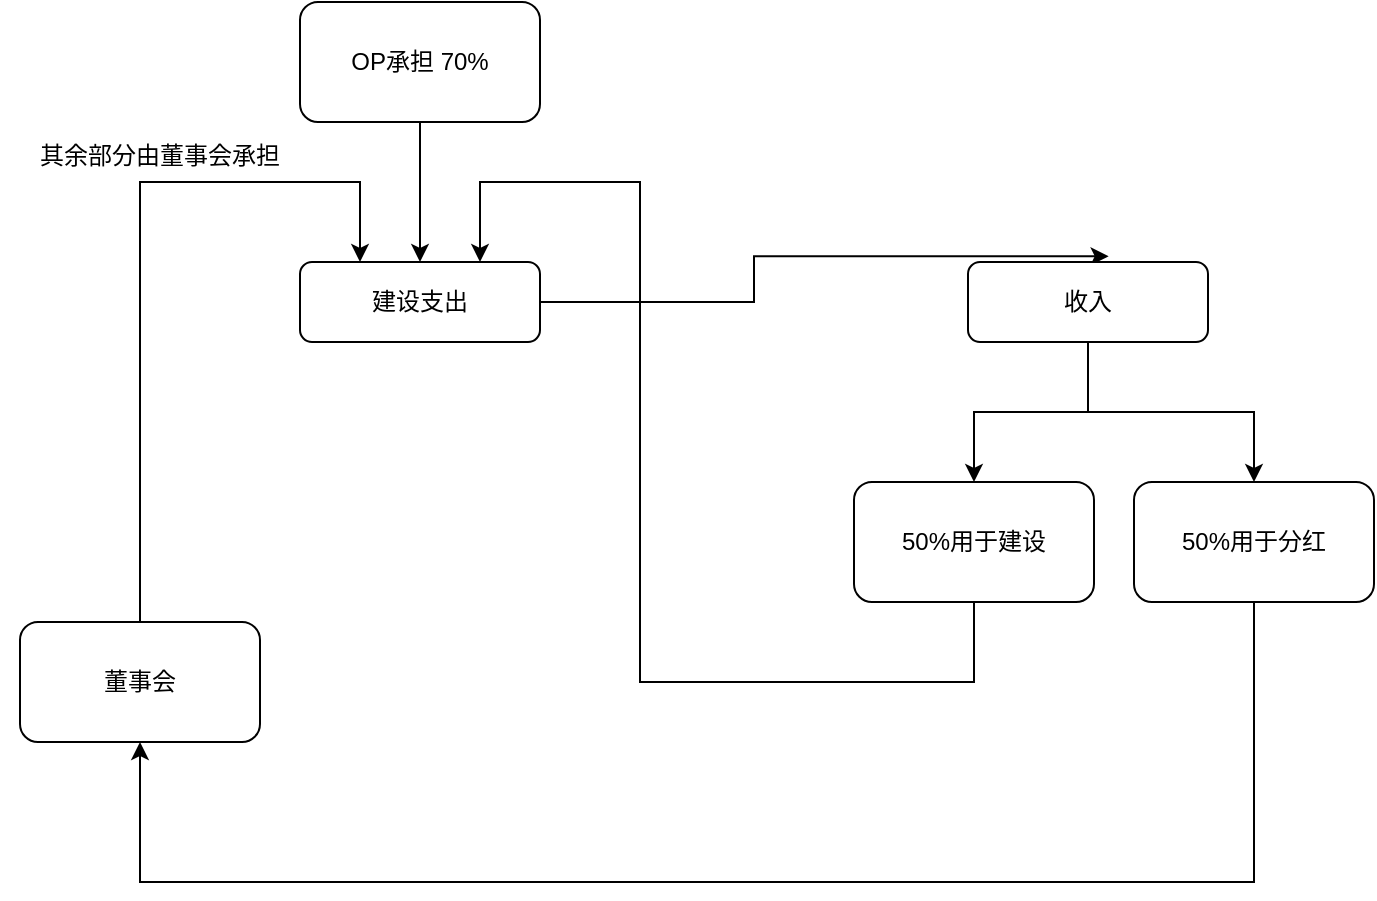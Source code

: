 <mxfile version="24.7.5">
  <diagram id="C5RBs43oDa-KdzZeNtuy" name="Page-1">
    <mxGraphModel dx="1003" dy="745" grid="1" gridSize="10" guides="1" tooltips="1" connect="1" arrows="1" fold="1" page="1" pageScale="1" pageWidth="827" pageHeight="1169" math="0" shadow="0">
      <root>
        <mxCell id="WIyWlLk6GJQsqaUBKTNV-0" />
        <mxCell id="WIyWlLk6GJQsqaUBKTNV-1" parent="WIyWlLk6GJQsqaUBKTNV-0" />
        <mxCell id="UYmhUiRB-TDXd31z4aoF-8" value="" style="edgeStyle=orthogonalEdgeStyle;rounded=0;orthogonalLoop=1;jettySize=auto;html=1;entryX=0.586;entryY=-0.072;entryDx=0;entryDy=0;entryPerimeter=0;" edge="1" parent="WIyWlLk6GJQsqaUBKTNV-1" source="WIyWlLk6GJQsqaUBKTNV-3" target="Xux2-5u5V324kEjPuJ0u-4">
          <mxGeometry relative="1" as="geometry" />
        </mxCell>
        <mxCell id="WIyWlLk6GJQsqaUBKTNV-3" value="建设&lt;span style=&quot;background-color: initial;&quot;&gt;支出&lt;/span&gt;" style="rounded=1;whiteSpace=wrap;html=1;fontSize=12;glass=0;strokeWidth=1;shadow=0;" parent="WIyWlLk6GJQsqaUBKTNV-1" vertex="1">
          <mxGeometry x="180" y="210" width="120" height="40" as="geometry" />
        </mxCell>
        <mxCell id="Xux2-5u5V324kEjPuJ0u-14" value="" style="edgeStyle=orthogonalEdgeStyle;rounded=0;orthogonalLoop=1;jettySize=auto;html=1;" parent="WIyWlLk6GJQsqaUBKTNV-1" source="Xux2-5u5V324kEjPuJ0u-2" target="WIyWlLk6GJQsqaUBKTNV-3" edge="1">
          <mxGeometry relative="1" as="geometry" />
        </mxCell>
        <mxCell id="Xux2-5u5V324kEjPuJ0u-2" value="OP承担 70%" style="rounded=1;whiteSpace=wrap;html=1;glass=0;strokeWidth=1;shadow=0;" parent="WIyWlLk6GJQsqaUBKTNV-1" vertex="1">
          <mxGeometry x="180" y="80" width="120" height="60" as="geometry" />
        </mxCell>
        <mxCell id="Xux2-5u5V324kEjPuJ0u-7" value="" style="edgeStyle=orthogonalEdgeStyle;rounded=0;orthogonalLoop=1;jettySize=auto;html=1;exitX=0.5;exitY=1;exitDx=0;exitDy=0;entryX=0.5;entryY=0;entryDx=0;entryDy=0;" parent="WIyWlLk6GJQsqaUBKTNV-1" source="Xux2-5u5V324kEjPuJ0u-4" edge="1" target="Xux2-5u5V324kEjPuJ0u-6">
          <mxGeometry relative="1" as="geometry">
            <mxPoint x="640" y="231" as="sourcePoint" />
            <mxPoint x="672" y="320" as="targetPoint" />
          </mxGeometry>
        </mxCell>
        <mxCell id="UYmhUiRB-TDXd31z4aoF-9" value="" style="edgeStyle=orthogonalEdgeStyle;rounded=0;orthogonalLoop=1;jettySize=auto;html=1;" edge="1" parent="WIyWlLk6GJQsqaUBKTNV-1" source="Xux2-5u5V324kEjPuJ0u-4" target="Xux2-5u5V324kEjPuJ0u-9">
          <mxGeometry relative="1" as="geometry" />
        </mxCell>
        <mxCell id="Xux2-5u5V324kEjPuJ0u-4" value="收入" style="rounded=1;whiteSpace=wrap;html=1;" parent="WIyWlLk6GJQsqaUBKTNV-1" vertex="1">
          <mxGeometry x="514" y="210" width="120" height="40" as="geometry" />
        </mxCell>
        <mxCell id="Xux2-5u5V324kEjPuJ0u-18" value="" style="edgeStyle=orthogonalEdgeStyle;rounded=0;orthogonalLoop=1;jettySize=auto;html=1;entryX=0.75;entryY=0;entryDx=0;entryDy=0;" parent="WIyWlLk6GJQsqaUBKTNV-1" source="Xux2-5u5V324kEjPuJ0u-6" target="WIyWlLk6GJQsqaUBKTNV-3" edge="1">
          <mxGeometry relative="1" as="geometry">
            <mxPoint x="240" y="170" as="targetPoint" />
            <Array as="points">
              <mxPoint x="517" y="420" />
              <mxPoint x="350" y="410" />
              <mxPoint x="350" y="170" />
              <mxPoint x="270" y="170" />
            </Array>
          </mxGeometry>
        </mxCell>
        <mxCell id="Xux2-5u5V324kEjPuJ0u-6" value="50%用于建设" style="whiteSpace=wrap;html=1;rounded=1;" parent="WIyWlLk6GJQsqaUBKTNV-1" vertex="1">
          <mxGeometry x="457" y="320" width="120" height="60" as="geometry" />
        </mxCell>
        <mxCell id="UYmhUiRB-TDXd31z4aoF-4" value="" style="edgeStyle=orthogonalEdgeStyle;rounded=0;orthogonalLoop=1;jettySize=auto;html=1;entryX=0.5;entryY=1;entryDx=0;entryDy=0;" edge="1" parent="WIyWlLk6GJQsqaUBKTNV-1" source="Xux2-5u5V324kEjPuJ0u-9" target="UYmhUiRB-TDXd31z4aoF-0">
          <mxGeometry relative="1" as="geometry">
            <mxPoint x="70" y="560" as="targetPoint" />
            <Array as="points">
              <mxPoint x="657" y="520" />
              <mxPoint x="100" y="520" />
            </Array>
          </mxGeometry>
        </mxCell>
        <mxCell id="Xux2-5u5V324kEjPuJ0u-9" value="50%用于分红" style="rounded=1;whiteSpace=wrap;html=1;" parent="WIyWlLk6GJQsqaUBKTNV-1" vertex="1">
          <mxGeometry x="597" y="320" width="120" height="60" as="geometry" />
        </mxCell>
        <mxCell id="UYmhUiRB-TDXd31z4aoF-2" value="" style="edgeStyle=orthogonalEdgeStyle;rounded=0;orthogonalLoop=1;jettySize=auto;html=1;entryX=0.25;entryY=0;entryDx=0;entryDy=0;" edge="1" parent="WIyWlLk6GJQsqaUBKTNV-1" source="UYmhUiRB-TDXd31z4aoF-0" target="WIyWlLk6GJQsqaUBKTNV-3">
          <mxGeometry relative="1" as="geometry">
            <mxPoint x="100" y="20" as="targetPoint" />
            <Array as="points">
              <mxPoint x="100" y="170" />
              <mxPoint x="210" y="170" />
            </Array>
          </mxGeometry>
        </mxCell>
        <mxCell id="UYmhUiRB-TDXd31z4aoF-0" value="董事会" style="rounded=1;whiteSpace=wrap;html=1;" vertex="1" parent="WIyWlLk6GJQsqaUBKTNV-1">
          <mxGeometry x="40" y="390" width="120" height="60" as="geometry" />
        </mxCell>
        <mxCell id="UYmhUiRB-TDXd31z4aoF-5" value="其余部分由董事会承担&lt;div&gt;&lt;br&gt;&lt;/div&gt;" style="text;html=1;align=center;verticalAlign=middle;whiteSpace=wrap;rounded=0;" vertex="1" parent="WIyWlLk6GJQsqaUBKTNV-1">
          <mxGeometry x="30" y="149" width="160" height="30" as="geometry" />
        </mxCell>
      </root>
    </mxGraphModel>
  </diagram>
</mxfile>

